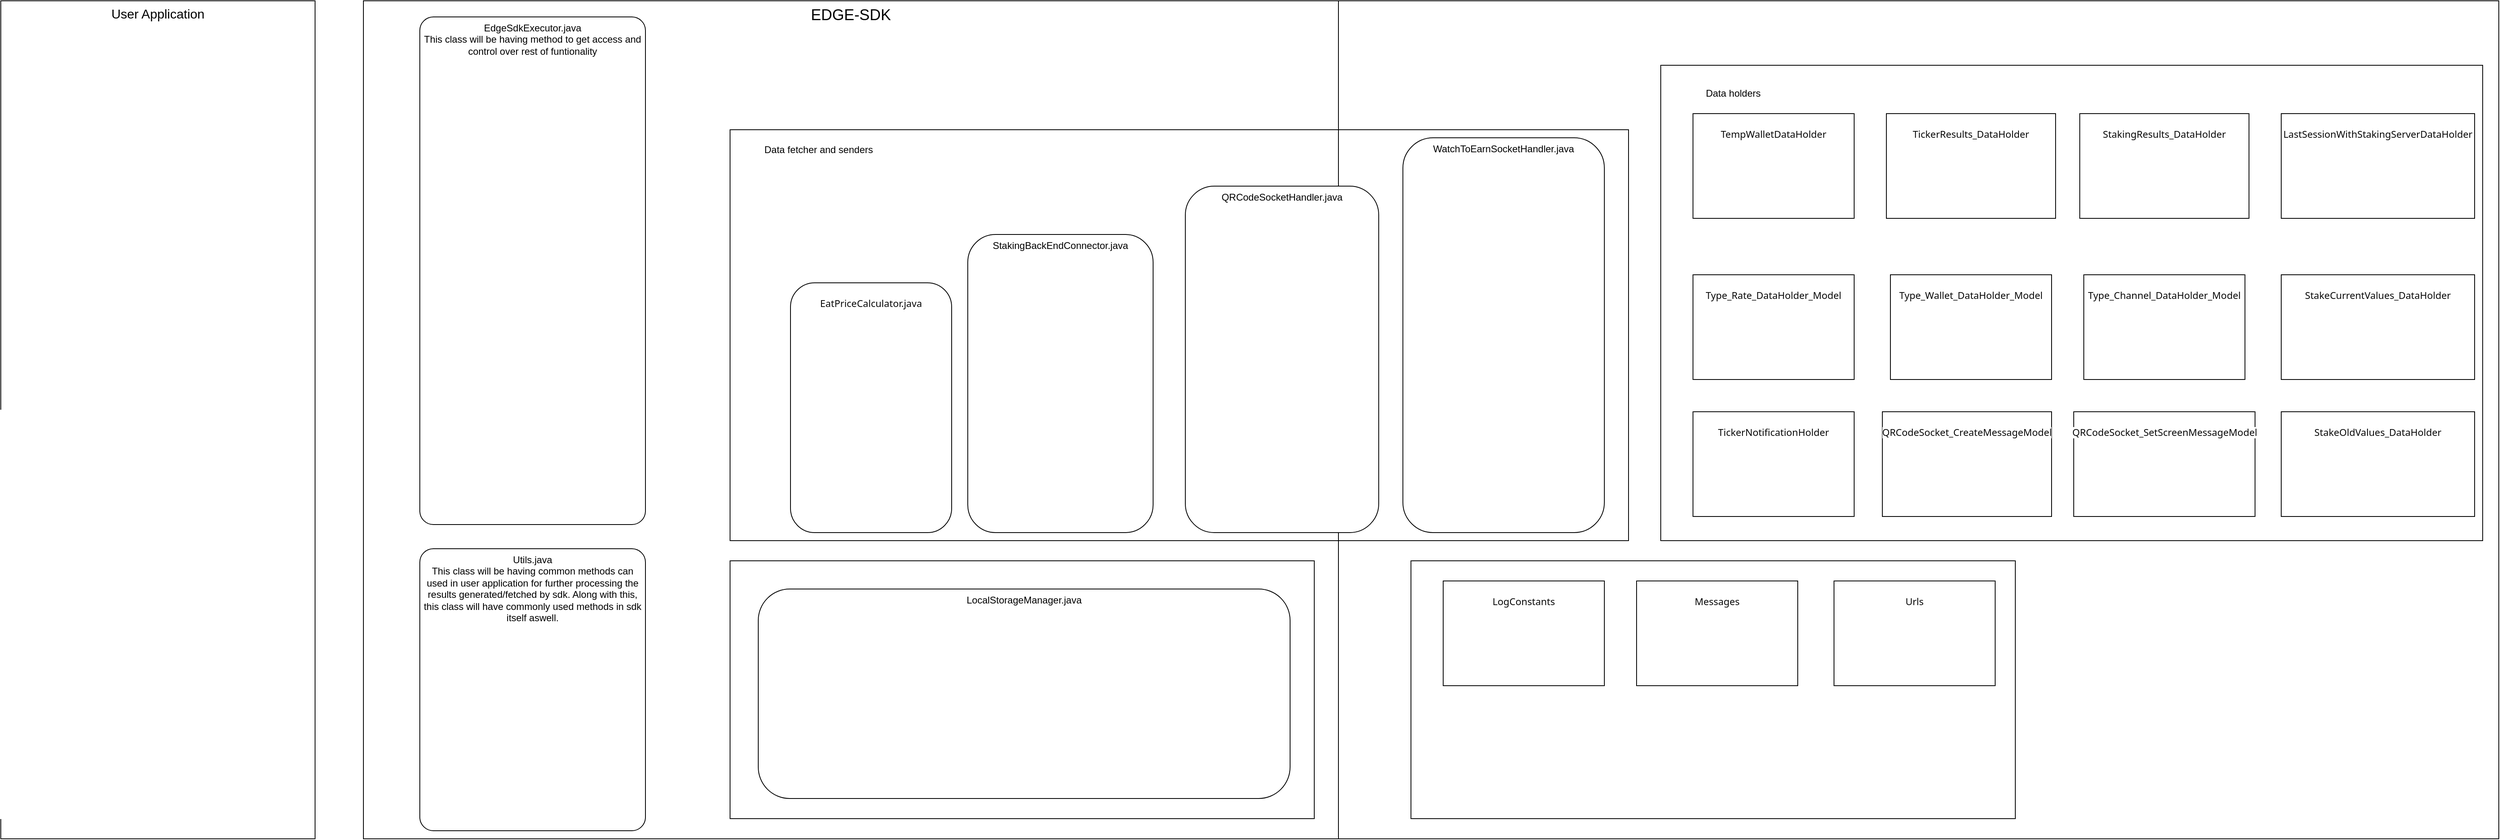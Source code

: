 <mxfile version="20.8.20" type="github">
  <diagram name="Version 1" id="uJ5T49X4l4e8T_G_bcFu">
    <mxGraphModel dx="3053" dy="1600" grid="1" gridSize="10" guides="1" tooltips="1" connect="1" arrows="1" fold="1" page="1" pageScale="1" pageWidth="850" pageHeight="1100" math="0" shadow="0">
      <root>
        <mxCell id="0" />
        <mxCell id="1" parent="0" />
        <mxCell id="_qBjDN-BlNfUkDZtKEAN-5" value="&lt;font style=&quot;font-size: 19px;&quot;&gt;EDGE-SDK&lt;/font&gt;" style="rounded=0;whiteSpace=wrap;html=1;fillColor=none;verticalAlign=top;" vertex="1" parent="1">
          <mxGeometry x="460" y="40" width="1210" height="1040" as="geometry" />
        </mxCell>
        <mxCell id="RxoBQDrdCHjQokq0wDvw-3" value="" style="rounded=0;whiteSpace=wrap;html=1;fillColor=none;verticalAlign=top;" parent="1" vertex="1">
          <mxGeometry x="460" y="40" width="2650" height="1040" as="geometry" />
        </mxCell>
        <mxCell id="_qBjDN-BlNfUkDZtKEAN-7" value="" style="rounded=0;whiteSpace=wrap;html=1;fillColor=none;" vertex="1" parent="1">
          <mxGeometry x="915" y="200" width="1115" height="510" as="geometry" />
        </mxCell>
        <mxCell id="RxoBQDrdCHjQokq0wDvw-1" value="EdgeSdkExecutor.java&lt;br&gt;This class will be having method to get access and control over rest of funtionality" style="rounded=1;whiteSpace=wrap;html=1;arcSize=6;verticalAlign=top;" parent="1" vertex="1">
          <mxGeometry x="530" y="60" width="280" height="630" as="geometry" />
        </mxCell>
        <mxCell id="RxoBQDrdCHjQokq0wDvw-6" value="&lt;font style=&quot;font-size: 16px;&quot;&gt;User Application&lt;/font&gt;" style="rounded=0;whiteSpace=wrap;html=1;fillColor=none;verticalAlign=top;" parent="1" vertex="1">
          <mxGeometry x="10" y="40" width="390" height="1040" as="geometry" />
        </mxCell>
        <mxCell id="RxoBQDrdCHjQokq0wDvw-10" value="Utils.java&lt;br&gt;This class will be having common methods can used in user application for further processing the results generated/fetched by sdk. Along with this, this class will have commonly used methods in sdk itself aswell." style="rounded=1;whiteSpace=wrap;html=1;arcSize=6;verticalAlign=top;" parent="1" vertex="1">
          <mxGeometry x="530" y="720" width="280" height="350" as="geometry" />
        </mxCell>
        <mxCell id="_qBjDN-BlNfUkDZtKEAN-2" value="WatchToEarnSocketHandler.java" style="rounded=1;whiteSpace=wrap;html=1;verticalAlign=top;" vertex="1" parent="1">
          <mxGeometry x="1750" y="210" width="250" height="490" as="geometry" />
        </mxCell>
        <mxCell id="_qBjDN-BlNfUkDZtKEAN-3" value="StakingBackEndConnector.java" style="rounded=1;whiteSpace=wrap;html=1;verticalAlign=top;" vertex="1" parent="1">
          <mxGeometry x="1210" y="330" width="230" height="370" as="geometry" />
        </mxCell>
        <mxCell id="_qBjDN-BlNfUkDZtKEAN-4" value="QRCodeSocketHandler.java" style="rounded=1;whiteSpace=wrap;html=1;verticalAlign=top;" vertex="1" parent="1">
          <mxGeometry x="1480" y="270" width="240" height="430" as="geometry" />
        </mxCell>
        <mxCell id="_qBjDN-BlNfUkDZtKEAN-8" value="Data fetcher and senders" style="text;html=1;strokeColor=none;fillColor=none;align=center;verticalAlign=middle;whiteSpace=wrap;rounded=0;" vertex="1" parent="1">
          <mxGeometry x="950" y="210" width="150" height="30" as="geometry" />
        </mxCell>
        <mxCell id="_qBjDN-BlNfUkDZtKEAN-10" value="LocalStorageManager.java" style="rounded=1;whiteSpace=wrap;html=1;fillColor=none;verticalAlign=top;" vertex="1" parent="1">
          <mxGeometry x="950" y="770" width="660" height="260" as="geometry" />
        </mxCell>
        <mxCell id="_qBjDN-BlNfUkDZtKEAN-11" value="" style="rounded=0;whiteSpace=wrap;html=1;fillColor=none;" vertex="1" parent="1">
          <mxGeometry x="915" y="735" width="725" height="320" as="geometry" />
        </mxCell>
        <mxCell id="_qBjDN-BlNfUkDZtKEAN-13" value="" style="rounded=0;whiteSpace=wrap;html=1;fillColor=none;" vertex="1" parent="1">
          <mxGeometry x="2070" y="120" width="1020" height="590" as="geometry" />
        </mxCell>
        <mxCell id="_qBjDN-BlNfUkDZtKEAN-16" value="&lt;pre style=&quot;background-color:#ffffff;color:#080808;font-family:&#39;Segoe UI&#39;;font-size:9.0pt;&quot;&gt;TickerResults_DataHolder&lt;/pre&gt;" style="rounded=0;whiteSpace=wrap;html=1;fillColor=none;verticalAlign=top;" vertex="1" parent="1">
          <mxGeometry x="2350" y="180" width="210" height="130" as="geometry" />
        </mxCell>
        <mxCell id="_qBjDN-BlNfUkDZtKEAN-17" value="&lt;pre style=&quot;background-color:#ffffff;color:#080808;font-family:&#39;Segoe UI&#39;;font-size:9.0pt;&quot;&gt;&lt;pre style=&quot;font-family: &amp;quot;Segoe UI&amp;quot;; font-size: 9pt;&quot;&gt;StakingResults_DataHolder&lt;/pre&gt;&lt;/pre&gt;" style="rounded=0;whiteSpace=wrap;html=1;fillColor=none;verticalAlign=top;" vertex="1" parent="1">
          <mxGeometry x="2590" y="180" width="210" height="130" as="geometry" />
        </mxCell>
        <mxCell id="_qBjDN-BlNfUkDZtKEAN-18" value="&lt;pre style=&quot;background-color:#ffffff;color:#080808;font-family:&#39;Segoe UI&#39;;font-size:9.0pt;&quot;&gt;Type_Rate_DataHolder_Model&lt;/pre&gt;" style="rounded=0;whiteSpace=wrap;html=1;fillColor=none;verticalAlign=top;" vertex="1" parent="1">
          <mxGeometry x="2110" y="380" width="200" height="130" as="geometry" />
        </mxCell>
        <mxCell id="_qBjDN-BlNfUkDZtKEAN-20" value="&lt;pre style=&quot;background-color:#ffffff;color:#080808;font-family:&#39;Segoe UI&#39;;font-size:9.0pt;&quot;&gt;&lt;pre style=&quot;font-family: &amp;quot;Segoe UI&amp;quot;; font-size: 9pt;&quot;&gt;Type_Wallet_DataHolder_Model&lt;/pre&gt;&lt;/pre&gt;" style="rounded=0;whiteSpace=wrap;html=1;fillColor=none;verticalAlign=top;" vertex="1" parent="1">
          <mxGeometry x="2355" y="380" width="200" height="130" as="geometry" />
        </mxCell>
        <mxCell id="_qBjDN-BlNfUkDZtKEAN-21" value="&lt;pre style=&quot;background-color:#ffffff;color:#080808;font-family:&#39;Segoe UI&#39;;font-size:9.0pt;&quot;&gt;&lt;pre style=&quot;font-family: &amp;quot;Segoe UI&amp;quot;; font-size: 9pt;&quot;&gt;Type_Channel_DataHolder_Model&lt;/pre&gt;&lt;/pre&gt;" style="rounded=0;whiteSpace=wrap;html=1;fillColor=none;verticalAlign=top;" vertex="1" parent="1">
          <mxGeometry x="2595" y="380" width="200" height="130" as="geometry" />
        </mxCell>
        <mxCell id="_qBjDN-BlNfUkDZtKEAN-23" value="&lt;pre style=&quot;background-color:#ffffff;color:#080808;font-family:&#39;Segoe UI&#39;;font-size:9.0pt;&quot;&gt;&lt;pre style=&quot;font-family: &amp;quot;Segoe UI&amp;quot;; font-size: 9pt;&quot;&gt;TempWalletDataHolder&lt;/pre&gt;&lt;/pre&gt;" style="rounded=0;whiteSpace=wrap;html=1;fillColor=none;verticalAlign=top;" vertex="1" parent="1">
          <mxGeometry x="2110" y="180" width="200" height="130" as="geometry" />
        </mxCell>
        <mxCell id="_qBjDN-BlNfUkDZtKEAN-24" value="&lt;pre style=&quot;background-color:#ffffff;color:#080808;font-family:&#39;Segoe UI&#39;;font-size:9.0pt;&quot;&gt;&lt;pre style=&quot;font-family: &amp;quot;Segoe UI&amp;quot;; font-size: 9pt;&quot;&gt;TickerNotificationHolder&lt;/pre&gt;&lt;/pre&gt;" style="rounded=0;whiteSpace=wrap;html=1;fillColor=none;verticalAlign=top;" vertex="1" parent="1">
          <mxGeometry x="2110" y="550" width="200" height="130" as="geometry" />
        </mxCell>
        <mxCell id="_qBjDN-BlNfUkDZtKEAN-25" value="&lt;pre style=&quot;background-color:#ffffff;color:#080808;font-family:&#39;Segoe UI&#39;;font-size:9.0pt;&quot;&gt;&lt;pre style=&quot;font-family: &amp;quot;Segoe UI&amp;quot;; font-size: 9pt;&quot;&gt;QRCodeSocket_CreateMessageModel&lt;/pre&gt;&lt;/pre&gt;" style="rounded=0;whiteSpace=wrap;html=1;fillColor=none;verticalAlign=top;" vertex="1" parent="1">
          <mxGeometry x="2345" y="550" width="210" height="130" as="geometry" />
        </mxCell>
        <mxCell id="_qBjDN-BlNfUkDZtKEAN-26" value="&lt;pre style=&quot;background-color:#ffffff;color:#080808;font-family:&#39;Segoe UI&#39;;font-size:9.0pt;&quot;&gt;&lt;pre style=&quot;font-family: &amp;quot;Segoe UI&amp;quot;; font-size: 9pt;&quot;&gt;QRCodeSocket_SetScreenMessageModel&lt;/pre&gt;&lt;/pre&gt;" style="rounded=0;whiteSpace=wrap;html=1;fillColor=none;verticalAlign=top;" vertex="1" parent="1">
          <mxGeometry x="2582.5" y="550" width="225" height="130" as="geometry" />
        </mxCell>
        <mxCell id="_qBjDN-BlNfUkDZtKEAN-27" value="" style="rounded=0;whiteSpace=wrap;html=1;fillColor=none;" vertex="1" parent="1">
          <mxGeometry x="1760" y="735" width="750" height="320" as="geometry" />
        </mxCell>
        <mxCell id="_qBjDN-BlNfUkDZtKEAN-28" value="&lt;pre style=&quot;background-color:#ffffff;color:#080808;font-family:&#39;Segoe UI&#39;;font-size:9.0pt;&quot;&gt;LogConstants&lt;/pre&gt;" style="rounded=0;whiteSpace=wrap;html=1;fillColor=none;verticalAlign=top;" vertex="1" parent="1">
          <mxGeometry x="1800" y="760" width="200" height="130" as="geometry" />
        </mxCell>
        <mxCell id="_qBjDN-BlNfUkDZtKEAN-29" value="&lt;pre style=&quot;background-color:#ffffff;color:#080808;font-family:&#39;Segoe UI&#39;;font-size:9.0pt;&quot;&gt;&lt;pre style=&quot;font-family: &amp;quot;Segoe UI&amp;quot;; font-size: 9pt;&quot;&gt;Messages&lt;/pre&gt;&lt;/pre&gt;" style="rounded=0;whiteSpace=wrap;html=1;fillColor=none;verticalAlign=top;" vertex="1" parent="1">
          <mxGeometry x="2040" y="760" width="200" height="130" as="geometry" />
        </mxCell>
        <mxCell id="_qBjDN-BlNfUkDZtKEAN-30" value="&lt;pre style=&quot;background-color:#ffffff;color:#080808;font-family:&#39;Segoe UI&#39;;font-size:9.0pt;&quot;&gt;&lt;pre style=&quot;font-family: &amp;quot;Segoe UI&amp;quot;; font-size: 9pt;&quot;&gt;Urls&lt;/pre&gt;&lt;/pre&gt;" style="rounded=0;whiteSpace=wrap;html=1;fillColor=none;verticalAlign=top;" vertex="1" parent="1">
          <mxGeometry x="2285" y="760" width="200" height="130" as="geometry" />
        </mxCell>
        <mxCell id="_qBjDN-BlNfUkDZtKEAN-31" value="Data holders" style="text;html=1;strokeColor=none;fillColor=none;align=center;verticalAlign=middle;whiteSpace=wrap;rounded=0;" vertex="1" parent="1">
          <mxGeometry x="2110" y="140" width="100" height="30" as="geometry" />
        </mxCell>
        <mxCell id="_qBjDN-BlNfUkDZtKEAN-32" value="&lt;pre style=&quot;background-color:#ffffff;color:#080808;font-family:&#39;Segoe UI&#39;;font-size:9.0pt;&quot;&gt;EatPriceCalculator.java&lt;/pre&gt;" style="rounded=1;whiteSpace=wrap;html=1;verticalAlign=top;" vertex="1" parent="1">
          <mxGeometry x="990" y="390" width="200" height="310" as="geometry" />
        </mxCell>
        <mxCell id="_qBjDN-BlNfUkDZtKEAN-33" value="&lt;pre style=&quot;background-color:#ffffff;color:#080808;font-family:&#39;Segoe UI&#39;;font-size:9.0pt;&quot;&gt;&lt;pre style=&quot;font-family: &amp;quot;Segoe UI&amp;quot;; font-size: 9pt;&quot;&gt;LastSessionWithStakingServerDataHolder&lt;/pre&gt;&lt;/pre&gt;" style="rounded=0;whiteSpace=wrap;html=1;fillColor=none;verticalAlign=top;" vertex="1" parent="1">
          <mxGeometry x="2840" y="180" width="240" height="130" as="geometry" />
        </mxCell>
        <mxCell id="_qBjDN-BlNfUkDZtKEAN-34" value="&lt;pre style=&quot;background-color:#ffffff;color:#080808;font-family:&#39;Segoe UI&#39;;font-size:9.0pt;&quot;&gt;&lt;pre style=&quot;font-family: &amp;quot;Segoe UI&amp;quot;; font-size: 9pt;&quot;&gt;StakeCurrentValues_DataHolder&lt;/pre&gt;&lt;/pre&gt;" style="rounded=0;whiteSpace=wrap;html=1;fillColor=none;verticalAlign=top;" vertex="1" parent="1">
          <mxGeometry x="2840" y="380" width="240" height="130" as="geometry" />
        </mxCell>
        <mxCell id="_qBjDN-BlNfUkDZtKEAN-35" value="&lt;pre style=&quot;background-color:#ffffff;color:#080808;font-family:&#39;Segoe UI&#39;;font-size:9.0pt;&quot;&gt;&lt;pre style=&quot;font-family: &amp;quot;Segoe UI&amp;quot;; font-size: 9pt;&quot;&gt;StakeOldValues_DataHolder&lt;/pre&gt;&lt;/pre&gt;" style="rounded=0;whiteSpace=wrap;html=1;fillColor=none;verticalAlign=top;" vertex="1" parent="1">
          <mxGeometry x="2840" y="550" width="240" height="130" as="geometry" />
        </mxCell>
      </root>
    </mxGraphModel>
  </diagram>
</mxfile>
